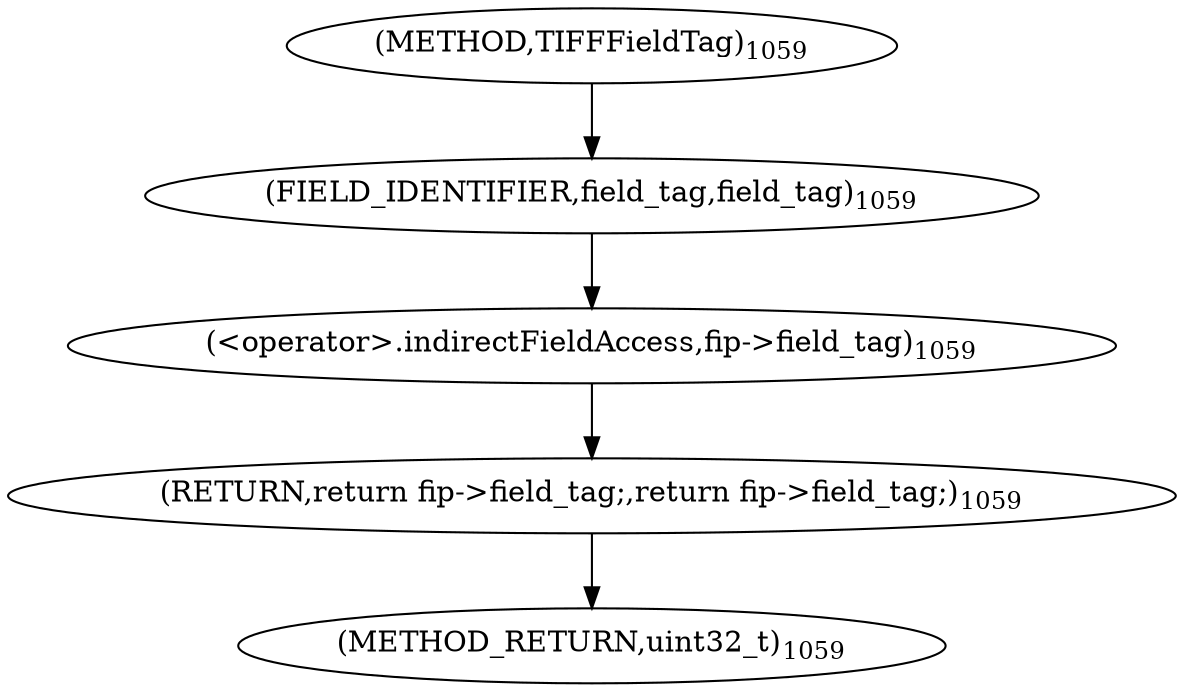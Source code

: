 digraph "TIFFFieldTag" {  
"27682" [label = <(RETURN,return fip-&gt;field_tag;,return fip-&gt;field_tag;)<SUB>1059</SUB>> ]
"27683" [label = <(&lt;operator&gt;.indirectFieldAccess,fip-&gt;field_tag)<SUB>1059</SUB>> ]
"27685" [label = <(FIELD_IDENTIFIER,field_tag,field_tag)<SUB>1059</SUB>> ]
"27679" [label = <(METHOD,TIFFFieldTag)<SUB>1059</SUB>> ]
"27686" [label = <(METHOD_RETURN,uint32_t)<SUB>1059</SUB>> ]
  "27682" -> "27686" 
  "27683" -> "27682" 
  "27685" -> "27683" 
  "27679" -> "27685" 
}
